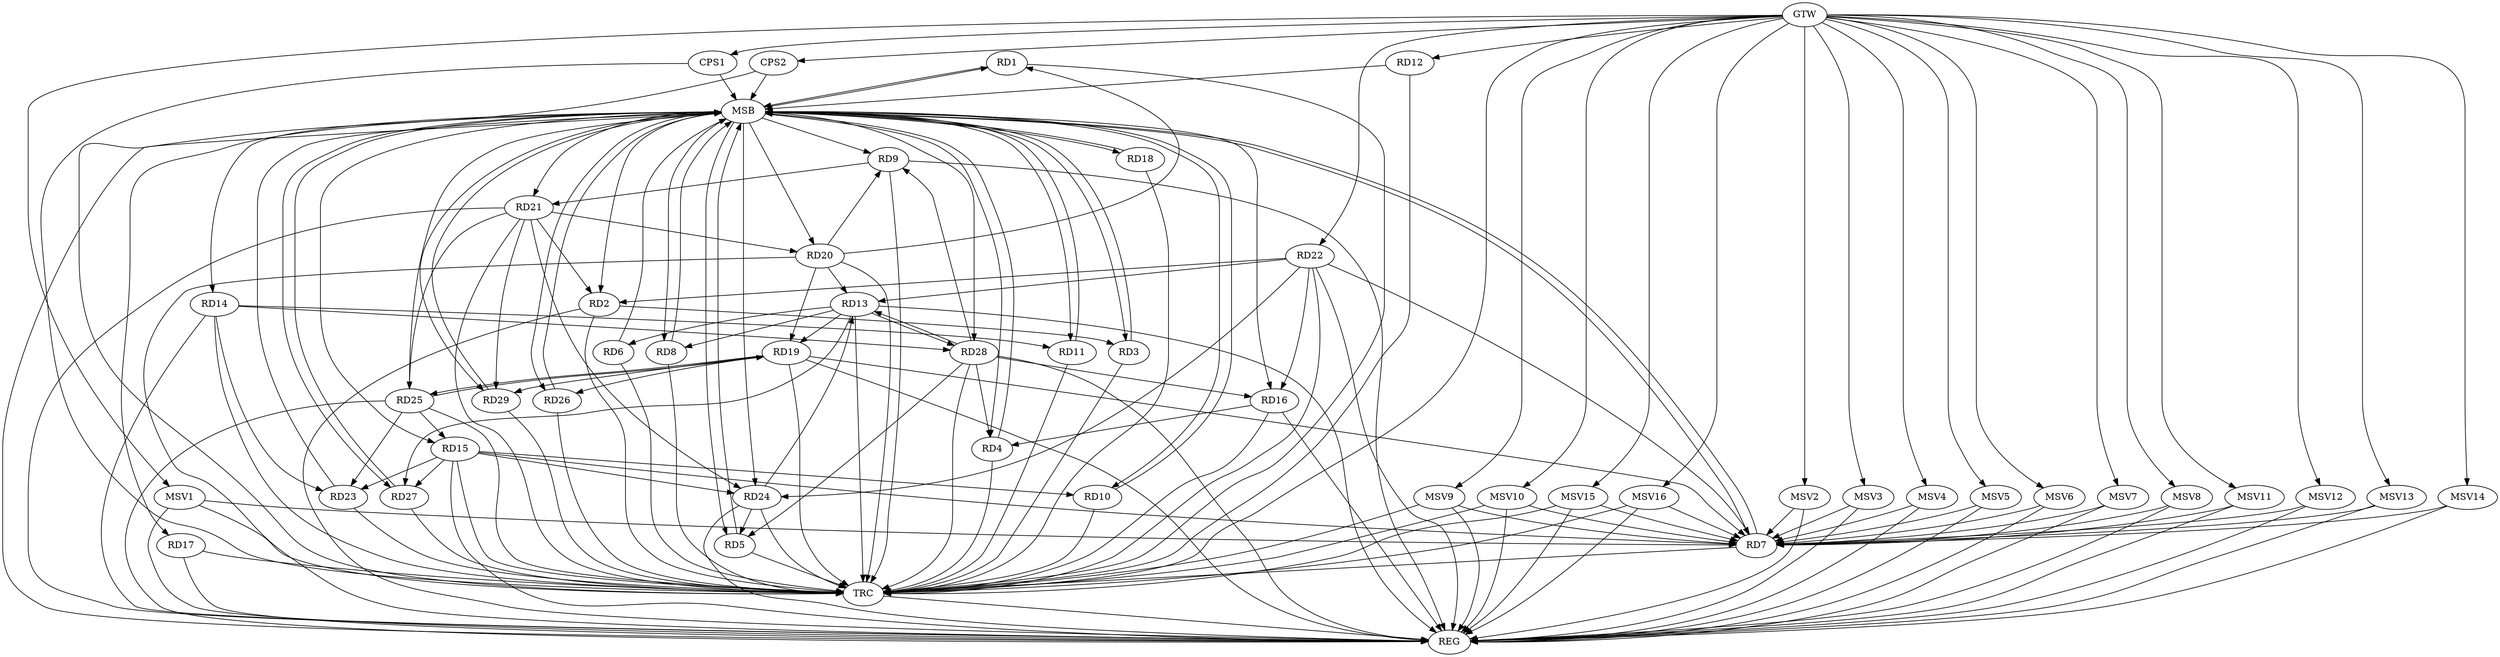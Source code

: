 strict digraph G {
  RD1 [ label="RD1" ];
  RD2 [ label="RD2" ];
  RD3 [ label="RD3" ];
  RD4 [ label="RD4" ];
  RD5 [ label="RD5" ];
  RD6 [ label="RD6" ];
  RD7 [ label="RD7" ];
  RD8 [ label="RD8" ];
  RD9 [ label="RD9" ];
  RD10 [ label="RD10" ];
  RD11 [ label="RD11" ];
  RD12 [ label="RD12" ];
  RD13 [ label="RD13" ];
  RD14 [ label="RD14" ];
  RD15 [ label="RD15" ];
  RD16 [ label="RD16" ];
  RD17 [ label="RD17" ];
  RD18 [ label="RD18" ];
  RD19 [ label="RD19" ];
  RD20 [ label="RD20" ];
  RD21 [ label="RD21" ];
  RD22 [ label="RD22" ];
  RD23 [ label="RD23" ];
  RD24 [ label="RD24" ];
  RD25 [ label="RD25" ];
  RD26 [ label="RD26" ];
  RD27 [ label="RD27" ];
  RD28 [ label="RD28" ];
  RD29 [ label="RD29" ];
  CPS1 [ label="CPS1" ];
  CPS2 [ label="CPS2" ];
  GTW [ label="GTW" ];
  REG [ label="REG" ];
  MSB [ label="MSB" ];
  TRC [ label="TRC" ];
  MSV1 [ label="MSV1" ];
  MSV2 [ label="MSV2" ];
  MSV3 [ label="MSV3" ];
  MSV4 [ label="MSV4" ];
  MSV5 [ label="MSV5" ];
  MSV6 [ label="MSV6" ];
  MSV7 [ label="MSV7" ];
  MSV8 [ label="MSV8" ];
  MSV9 [ label="MSV9" ];
  MSV10 [ label="MSV10" ];
  MSV11 [ label="MSV11" ];
  MSV12 [ label="MSV12" ];
  MSV13 [ label="MSV13" ];
  MSV14 [ label="MSV14" ];
  MSV15 [ label="MSV15" ];
  MSV16 [ label="MSV16" ];
  RD20 -> RD1;
  RD2 -> RD3;
  RD21 -> RD2;
  RD22 -> RD2;
  RD16 -> RD4;
  RD28 -> RD4;
  RD24 -> RD5;
  RD28 -> RD5;
  RD13 -> RD6;
  RD15 -> RD7;
  RD19 -> RD7;
  RD22 -> RD7;
  RD13 -> RD8;
  RD20 -> RD9;
  RD9 -> RD21;
  RD28 -> RD9;
  RD15 -> RD10;
  RD14 -> RD11;
  RD13 -> RD19;
  RD20 -> RD13;
  RD22 -> RD13;
  RD24 -> RD13;
  RD13 -> RD27;
  RD13 -> RD28;
  RD28 -> RD13;
  RD14 -> RD23;
  RD14 -> RD28;
  RD15 -> RD23;
  RD15 -> RD24;
  RD25 -> RD15;
  RD15 -> RD27;
  RD22 -> RD16;
  RD28 -> RD16;
  RD20 -> RD19;
  RD19 -> RD25;
  RD25 -> RD19;
  RD19 -> RD26;
  RD19 -> RD29;
  RD21 -> RD20;
  RD21 -> RD24;
  RD21 -> RD25;
  RD21 -> RD29;
  RD22 -> RD24;
  RD25 -> RD23;
  GTW -> RD12;
  GTW -> RD22;
  GTW -> CPS1;
  GTW -> CPS2;
  RD2 -> REG;
  RD9 -> REG;
  RD13 -> REG;
  RD14 -> REG;
  RD15 -> REG;
  RD16 -> REG;
  RD17 -> REG;
  RD19 -> REG;
  RD20 -> REG;
  RD21 -> REG;
  RD22 -> REG;
  RD24 -> REG;
  RD25 -> REG;
  RD28 -> REG;
  RD1 -> MSB;
  MSB -> RD26;
  MSB -> REG;
  RD3 -> MSB;
  MSB -> RD11;
  MSB -> RD15;
  MSB -> RD21;
  MSB -> RD29;
  RD4 -> MSB;
  MSB -> RD14;
  MSB -> RD20;
  RD5 -> MSB;
  MSB -> RD4;
  MSB -> RD9;
  RD6 -> MSB;
  MSB -> RD3;
  MSB -> RD28;
  RD7 -> MSB;
  MSB -> RD17;
  RD8 -> MSB;
  MSB -> RD10;
  MSB -> RD16;
  MSB -> RD18;
  MSB -> RD24;
  MSB -> RD25;
  RD10 -> MSB;
  RD11 -> MSB;
  MSB -> RD5;
  RD12 -> MSB;
  MSB -> RD2;
  RD18 -> MSB;
  RD23 -> MSB;
  MSB -> RD8;
  RD26 -> MSB;
  RD27 -> MSB;
  RD29 -> MSB;
  MSB -> RD1;
  MSB -> RD7;
  CPS1 -> MSB;
  CPS2 -> MSB;
  MSB -> RD27;
  RD1 -> TRC;
  RD2 -> TRC;
  RD3 -> TRC;
  RD4 -> TRC;
  RD5 -> TRC;
  RD6 -> TRC;
  RD7 -> TRC;
  RD8 -> TRC;
  RD9 -> TRC;
  RD10 -> TRC;
  RD11 -> TRC;
  RD12 -> TRC;
  RD13 -> TRC;
  RD14 -> TRC;
  RD15 -> TRC;
  RD16 -> TRC;
  RD17 -> TRC;
  RD18 -> TRC;
  RD19 -> TRC;
  RD20 -> TRC;
  RD21 -> TRC;
  RD22 -> TRC;
  RD23 -> TRC;
  RD24 -> TRC;
  RD25 -> TRC;
  RD26 -> TRC;
  RD27 -> TRC;
  RD28 -> TRC;
  RD29 -> TRC;
  CPS1 -> TRC;
  CPS2 -> TRC;
  GTW -> TRC;
  TRC -> REG;
  MSV1 -> RD7;
  GTW -> MSV1;
  MSV1 -> REG;
  MSV1 -> TRC;
  MSV2 -> RD7;
  GTW -> MSV2;
  MSV2 -> REG;
  MSV3 -> RD7;
  GTW -> MSV3;
  MSV3 -> REG;
  MSV4 -> RD7;
  MSV5 -> RD7;
  GTW -> MSV4;
  MSV4 -> REG;
  GTW -> MSV5;
  MSV5 -> REG;
  MSV6 -> RD7;
  GTW -> MSV6;
  MSV6 -> REG;
  MSV7 -> RD7;
  MSV8 -> RD7;
  GTW -> MSV7;
  MSV7 -> REG;
  GTW -> MSV8;
  MSV8 -> REG;
  MSV9 -> RD7;
  GTW -> MSV9;
  MSV9 -> REG;
  MSV9 -> TRC;
  MSV10 -> RD7;
  MSV11 -> RD7;
  GTW -> MSV10;
  MSV10 -> REG;
  MSV10 -> TRC;
  GTW -> MSV11;
  MSV11 -> REG;
  MSV12 -> RD7;
  MSV13 -> RD7;
  GTW -> MSV12;
  MSV12 -> REG;
  GTW -> MSV13;
  MSV13 -> REG;
  MSV14 -> RD7;
  GTW -> MSV14;
  MSV14 -> REG;
  MSV15 -> RD7;
  MSV16 -> RD7;
  GTW -> MSV15;
  MSV15 -> REG;
  MSV15 -> TRC;
  GTW -> MSV16;
  MSV16 -> REG;
  MSV16 -> TRC;
}
